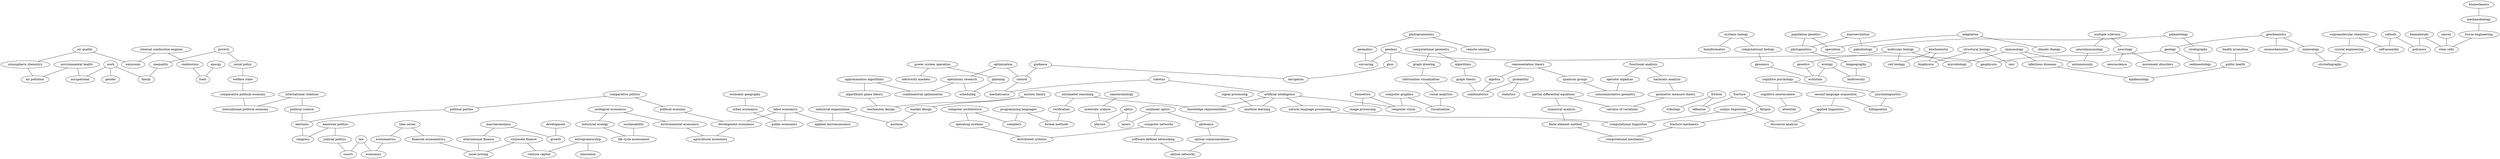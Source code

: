 strict graph "" {
	node [label="\N"];
	1037	[id=1037,
		label=work,
		level=3,
		pos="-20919.471969422983,10854.437411212586",
		weight=0];
	4829	[id=4829,
		label=occupational,
		level=3,
		pos="-20169.666183201756,12041.843129619194",
		weight=0];
	1037 -- 4829	[level=20];
	1351	[id=1351,
		label=gender,
		level=5,
		pos="-21948.52810052362,11749.111910366153",
		weight=0];
	1037 -- 1351	[level=20];
	2903	[id=2903,
		label=family,
		level=3,
		pos="-20316.61803172772,9701.111286228317",
		weight=0];
	1037 -- 2903	[level=20];
	14	[id=14,
		label="labor economics",
		level=1,
		pos="-10814.005778341572,8105.266777822127",
		weight=0];
	4794	[id=4794,
		label="applied microeconomics",
		level=1,
		pos="-11952.608673939789,6850.5927720570035",
		weight=0];
	14 -- 4794	[level=18];
	974	[id=974,
		label="public economics",
		level=5,
		pos="-12184.239256656185,7532.171011184706",
		weight=0];
	14 -- 974	[level=19];
	1519	[id=1519,
		label="development economics",
		level=1,
		pos="-11506.791486323713,9133.076842356144",
		weight=0];
	14 -- 1519	[level=18];
	2574	[id=2574,
		label="auction theory",
		level=1,
		pos="-8685.762483272572,5654.6797950178525",
		weight=0];
	3514	[id=3514,
		label="mechanism design",
		level=1,
		pos="-7714.875317821971,5580.586214614743",
		weight=0];
	2574 -- 3514	[level=19];
	456	[id=456,
		label="market design",
		level=1,
		pos="-10178.587139292813,5459.489519942227",
		weight=0];
	2574 -- 456	[level=19];
	2068	[id=2068,
		label=macroeconomics,
		level=5,
		pos="-8179.280111589598,23699.453254450094",
		weight=0];
	3171	[id=3171,
		label="international finance",
		level=5,
		pos="-8358.073231478718,22142.00581687884",
		weight=0];
	2068 -- 3171	[level=9];
	704	[id=704,
		label=growth,
		level=5,
		pos="-7238.964208120439,22614.094933476867",
		weight=0];
	2068 -- 704	[level=9];
	23	[id=23,
		label=geodesy,
		level=1,
		pos="-5368.14358263765,-2704.5403502288223",
		weight=0];
	1080	[id=1080,
		label=gnss,
		level=1,
		pos="-5265.113024903495,-344.5371511727176",
		weight=0];
	23 -- 1080	[level=19];
	4955	[id=4955,
		label=surveying,
		level=5,
		pos="-2610.105397585973,-3735.444259067224",
		weight=0];
	23 -- 4955	[level=20];
	4092	[id=4092,
		label=geophysics,
		level=1,
		pos="-6058.695797117739,-4037.386115843787",
		weight=0];
	23 -- 4092	[level=19];
	2071	[id=2071,
		label="computational geometry",
		level=4,
		pos="7351.295754392126,16532.07732079274",
		weight=0];
	3206	[id=3206,
		label=algorithms,
		level=4,
		pos="7239.177654802656,17936.13404479998",
		weight=0];
	2071 -- 3206	[level=19];
	3250	[id=3250,
		label="graph drawing",
		level=4,
		pos="6550.412955317788,14855.08556096202",
		weight=0];
	2071 -- 3250	[level=19];
	1050	[id=1050,
		label="power system operation",
		level=5,
		pos="-8588.030615933829,2757.1198003438326",
		weight=0];
	4222	[id=4222,
		label="electricity markets",
		level=5,
		pos="-10602.270561712743,1733.3676514332633",
		weight=0];
	1050 -- 4222	[level=14];
	3724	[id=3724,
		label=planning,
		level=5,
		pos="-7125.0278817818335,3549.0198145531954",
		weight=0];
	1050 -- 3724	[level=15];
	3611	[id=3611,
		label="computer architecture",
		level=2,
		pos="12290.20374730234,-953.093247107867",
		weight=0];
	1730	[id=1730,
		label="operating systems",
		level=2,
		pos="13817.736344005134,-1443.3426871053834",
		weight=0];
	3611 -- 1730	[level=19];
	4940	[id=4940,
		label=compilers,
		level=2,
		pos="11035.893974634502,-532.3192053000976",
		weight=0];
	3611 -- 4940	[level=19];
	4124	[id=4124,
		label="cognitive psychology",
		level=5,
		pos="14384.445335030663,10392.392733558783",
		weight=0];
	544	[id=544,
		label="cognitive neuroscience",
		level=5,
		pos="15146.964385334924,11633.731075577527",
		weight=0];
	4124 -- 544	[level=20];
	4214	[id=4214,
		label=psycholinguistics,
		level=5,
		pos="13347.52602250926,9448.386069100647",
		weight=0];
	4124 -- 4214	[level=20];
	40	[id=40,
		label=attention,
		level=5,
		pos="16048.204750273233,12514.282885410114",
		weight=0];
	544 -- 40	[level=18];
	1059	[id=1059,
		label="automated reasoning",
		level=2,
		pos="6556.921950431011,3709.209767299494",
		weight=0];
	2851	[id=2851,
		label=verification,
		level=2,
		pos="7363.654725794022,2333.162216266835",
		weight=0];
	1059 -- 2851	[level=12];
	3430	[id=3430,
		label="knowledge representation",
		level=2,
		pos="4916.68917967263,4794.238162521058",
		weight=0];
	1059 -- 3430	[level=18];
	1576	[id=1576,
		label="environmental health",
		level=3,
		pos="-19861.104965078564,12742.573236218328",
		weight=0];
	1576 -- 4829	[level=15];
	4569	[id=4569,
		label="air pollution",
		level=4,
		pos="-19377.694973165035,13392.584082410247",
		weight=0];
	1576 -- 4569	[level=13];
	46	[id=46,
		label="molecular biology",
		level=4,
		pos="5140.82040436524,-18716.61258125554",
		weight=0];
	3367	[id=3367,
		label="cell biology",
		level=5,
		pos="6841.816724789122,-18504.742109994222",
		weight=0];
	46 -- 3367	[level=16];
	850	[id=850,
		label=genetics,
		level=4,
		pos="4660.466392150259,-17105.60414918267",
		weight=0];
	46 -- 850	[level=15];
	425	[id=425,
		label=microbiology,
		level=4,
		pos="4063.69505287122,-19688.600531673976",
		weight=0];
	46 -- 425	[level=12];
	560	[id=560,
		label="health promotion",
		level=5,
		pos="2648.3273080854356,-25184.28523818224",
		weight=0];
	4891	[id=4891,
		label="public health",
		level=5,
		pos="2776.9201490794258,-24226.83085027813",
		weight=0];
	560 -- 4891	[level=20];
	4149	[id=4149,
		label="nonlinear optics",
		level=4,
		pos="23743.93499755842,-2423.836828073366",
		weight=0];
	96	[id=96,
		label=photonics,
		level=4,
		pos="22223.303086523556,-2612.52215824275",
		weight=0];
	4149 -- 96	[level=20];
	810	[id=810,
		label=lasers,
		level=4,
		pos="24538.046577763333,-1302.8727495087758",
		weight=0];
	4149 -- 810	[level=19];
	4662	[id=4662,
		label=colloids,
		level=4,
		pos="-17329.98712987859,-9904.130253675752",
		weight=0];
	2401	[id=2401,
		label="self-assembly",
		level=4,
		pos="-16826.93024091335,-8814.524485041138",
		weight=0];
	4662 -- 2401	[level=19];
	3501	[id=3501,
		label=polymers,
		level=4,
		pos="-17506.449205456916,-11316.846130298507",
		weight=0];
	4662 -- 3501	[level=19];
	2974	[id=2974,
		label=navigation,
		level=1,
		pos="-3467.2882672175474,1044.2807090733806",
		weight=0];
	1080 -- 2974	[level=17];
	2617	[id=2617,
		label="comparative politics",
		level=1,
		pos="-10443.294570817985,11294.482839438075",
		weight=0];
	1656	[id=1656,
		label="political parties",
		level=1,
		pos="-11118.425702659868,12526.518149211313",
		weight=0];
	2617 -- 1656	[level=16];
	843	[id=843,
		label="political economy",
		level=1,
		pos="-10709.87722179903,10077.132870923037",
		weight=0];
	2617 -- 843	[level=12];
	4153	[id=4153,
		label=fracture,
		level=5,
		pos="21044.555593467405,23468.497434800192",
		weight=0];
	4284	[id=4284,
		label=fatigue,
		level=5,
		pos="20137.286161311335,24541.313320469373",
		weight=0];
	4153 -- 4284	[level=19];
	2517	[id=2517,
		label=adhesion,
		level=5,
		pos="21204.432919284976,22635.277714117547",
		weight=0];
	4153 -- 2517	[level=19];
	3643	[id=3643,
		label="structural biology",
		level=5,
		pos="9611.529170656342,-21128.393931177554",
		weight=0];
	4884	[id=4884,
		label=nmr,
		level=5,
		pos="10779.351083445841,-21211.745332473212",
		weight=0];
	3643 -- 4884	[level=12];
	1454	[id=1454,
		label=biophysics,
		level=5,
		pos="8666.106037234702,-20712.07173789623",
		weight=0];
	3643 -- 1454	[level=12];
	1084	[id=1084,
		label=paleontology,
		level=2,
		pos="-3090.137748841369,-9699.662406420313",
		weight=0];
	97	[id=97,
		label=stratigraphy,
		level=2,
		pos="-4335.877622089001,-7898.62566199732",
		weight=0];
	1084 -- 97	[level=20];
	3878	[id=3878,
		label=paleobiology,
		level=2,
		pos="-1958.071564335306,-10710.916604288626",
		weight=0];
	1084 -- 3878	[level=20];
	62	[id=62,
		label="ecological economics",
		level=5,
		pos="-14463.992488629116,9666.814052567926",
		weight=0];
	612	[id=612,
		label="environmental economics",
		level=4,
		pos="-13377.199052128914,9756.68777290752",
		weight=0];
	62 -- 612	[level=20];
	1124	[id=1124,
		label="industrial ecology",
		level=5,
		pos="-15270.697461702553,10240.770161071388",
		weight=0];
	62 -- 1124	[level=20];
	1086	[id=1086,
		label="international relations",
		level=2,
		pos="-14023.318683496698,13963.727267100938",
		weight=0];
	4338	[id=4338,
		label="political science",
		level=2,
		pos="-12994.220205497571,13593.540230489496",
		weight=0];
	1086 -- 4338	[level=13];
	457	[id=457,
		label="international political economy",
		level=2,
		pos="-15343.658138581255,13995.261763779448",
		weight=0];
	1086 -- 457	[level=20];
	1090	[id=1090,
		label=biomechanics,
		level=5,
		pos="-18627.371679865882,-17515.32863594191",
		weight=0];
	1702	[id=1702,
		label=mechanobiology,
		level=5,
		pos="-19350.478427527254,-16193.820091106165",
		weight=0];
	1090 -- 1702	[level=16];
	4676	[id=4676,
		label="corporate finance",
		level=5,
		pos="-10797.33225978986,21634.475716777353",
		weight=0];
	3026	[id=3026,
		label="asset pricing",
		level=5,
		pos="-9666.01699107728,21109.63902897175",
		weight=0];
	4676 -- 3026	[level=18];
	3066	[id=3066,
		label="venture capital",
		level=5,
		pos="-12104.345555885235,21492.457446405297",
		weight=0];
	4676 -- 3066	[level=18];
	1096	[id=1096,
		label=adaptation,
		level=5,
		pos="-3051.0329540795406,-14651.122675696011",
		weight=0];
	327	[id=327,
		label="climate change",
		level=5,
		pos="-2697.482015382994,-13914.449913586559",
		weight=0];
	1096 -- 327	[level=20];
	4001	[id=4001,
		label=speciation,
		level=5,
		pos="-2350.558777496491,-15136.646184510895",
		weight=0];
	1096 -- 4001	[level=16];
	586	[id=586,
		label="time series",
		level=4,
		pos="-8701.706769226774,19506.893149443324",
		weight=0];
	2723	[id=2723,
		label=econometrics,
		level=4,
		pos="-8216.757429787032,18939.976499122193",
		weight=0];
	586 -- 2723	[level=12];
	4452	[id=4452,
		label="financial econometrics",
		level=4,
		pos="-8568.647130704892,20360.981734263325",
		weight=0];
	586 -- 4452	[level=20];
	1617	[id=1617,
		label=development,
		level=5,
		pos="-6546.274884808479,22777.275575652882",
		weight=0];
	1617 -- 704	[level=19];
	2644	[id=2644,
		label=entrepreneurship,
		level=5,
		pos="-13291.50703437234,21533.934619859137",
		weight=0];
	431	[id=431,
		label=innovation,
		level=5,
		pos="-13113.2121373982,22505.26077179555",
		weight=0];
	2644 -- 431	[level=20];
	2644 -- 3066	[level=18];
	597	[id=597,
		label="population genetics",
		level=5,
		pos="-880.3777527699466,-14070.566491994847",
		weight=0];
	1327	[id=1327,
		label=phylogenetics,
		level=2,
		pos="5.535064141133869,-12659.277769304348",
		weight=0];
	597 -- 1327	[level=20];
	597 -- 4001	[level=16];
	86	[id=86,
		label="air quality",
		level=4,
		pos="-18430.36541478336,15382.951613857636",
		weight=0];
	1352	[id=1352,
		label=emissions,
		level=5,
		pos="-18539.849344934857,16300.758861706152",
		weight=0];
	86 -- 1352	[level=16];
	334	[id=334,
		label="atmospheric chemistry",
		level=4,
		pos="-18960.65061063527,14439.66211402195",
		weight=0];
	86 -- 334	[level=18];
	1625	[id=1625,
		label="multiple sclerosis",
		level=5,
		pos="-841.0486240766083,-21889.4839472826",
		weight=0];
	3683	[id=3683,
		label=neurology,
		level=5,
		pos="-1627.5987156845822,-23049.63035250393",
		weight=0];
	1625 -- 3683	[level=14];
	3868	[id=3868,
		label=neuroimmunology,
		level=5,
		pos="823.7949070747025,-21917.074748797357",
		weight=0];
	1625 -- 3868	[level=14];
	91	[id=91,
		label="signal processing",
		level=5,
		pos="4462.275339359454,2578.819131214128",
		weight=0];
	4539	[id=4539,
		label="machine learning",
		level=5,
		pos="3609.479590224268,3954.479450426555",
		weight=0];
	91 -- 4539	[level=17];
	3164	[id=3164,
		label=energy,
		level=5,
		pos="-17859.33529903433,18573.26781528804",
		weight=0];
	4587	[id=4587,
		label=fuels,
		level=5,
		pos="-18716.962534585495,18636.979227747175",
		weight=0];
	3164 -- 4587	[level=12];
	3897	[id=3897,
		label="optical communications",
		level=3,
		pos="20735.76495653073,-2175.9276390369587",
		weight=0];
	96 -- 3897	[level=20];
	2963	[id=2963,
		label=sedimentology,
		level=2,
		pos="-5588.220085375447,-7050.162865878432",
		weight=0];
	97 -- 2963	[level=12];
	3171 -- 3026	[level=18];
	4093	[id=4093,
		label="agricultural economics",
		level=4,
		pos="-12175.084370698898,9735.217484854233",
		weight=0];
	612 -- 4093	[level=16];
	4821	[id=4821,
		label="life cycle assessment",
		level=5,
		pos="-16262.992614663386,10565.230979242651",
		weight=0];
	1124 -- 4821	[level=15];
	3174	[id=3174,
		label=ecology,
		level=3,
		pos="3976.3188591082985,-14524.047033929959",
		weight=0];
	4494	[id=4494,
		label=biodiversity,
		level=3,
		pos="2523.932762684348,-13658.64046447442",
		weight=0];
	3174 -- 4494	[level=19];
	2509	[id=2509,
		label=evolution,
		level=3,
		pos="4034.1395517010965,-15909.812127478463",
		weight=0];
	3174 -- 2509	[level=16];
	1639	[id=1639,
		label=poverty,
		level=2,
		pos="-18459.447052859567,11022.203899296403",
		weight=0];
	2241	[id=2241,
		label="social policy",
		level=2,
		pos="-17806.113299604425,12066.124413782229",
		weight=0];
	1639 -- 2241	[level=17];
	4376	[id=4376,
		label=inequality,
		level=3,
		pos="-19186.610582806323,10097.453585377823",
		weight=0];
	1639 -- 4376	[level=17];
	2151	[id=2151,
		label=geochemistry,
		level=2,
		pos="-7868.671282308735,-4882.953242763437",
		weight=0];
	183	[id=183,
		label=mineralogy,
		level=3,
		pos="-9595.652054773893,-4674.416300823347",
		weight=0];
	2151 -- 183	[level=17];
	1783	[id=1783,
		label=geology,
		level=1,
		pos="-6288.9094546004,-5277.434712324438",
		weight=0];
	2151 -- 1783	[level=17];
	1908	[id=1908,
		label=cosmochemistry,
		level=5,
		pos="-9272.138203085602,-5586.519430119819",
		weight=0];
	2151 -- 1908	[level=17];
	2665	[id=2665,
		label="approximation algorithms",
		level=1,
		pos="-5397.32275484098,6613.348532038784",
		weight=0];
	4991	[id=4991,
		label="combinatorial optimization",
		level=1,
		pos="-4477.455015670945,5692.60340137343",
		weight=0];
	2665 -- 4991	[level=13];
	387	[id=387,
		label="algorithmic game theory",
		level=1,
		pos="-6719.797200659973,5490.944285689043",
		weight=0];
	2665 -- 387	[level=16];
	4900	[id=4900,
		label=neuroscience,
		level=5,
		pos="-2584.506467335111,-23727.38491056066",
		weight=0];
	3683 -- 4900	[level=19];
	2857	[id=2857,
		label="movement disorders",
		level=5,
		pos="-1707.7908931780914,-24264.258896237585",
		weight=0];
	3683 -- 2857	[level=17];
	3185	[id=3185,
		label=law,
		level=3,
		pos="-9308.260263227812,17461.03919382878",
		weight=0];
	3855	[id=3855,
		label=economics,
		level=4,
		pos="-8453.15251075654,18188.253703371432",
		weight=0];
	3185 -- 3855	[level=15];
	2923	[id=2923,
		label=courts,
		level=3,
		pos="-9196.488965214512,16179.623346350321",
		weight=0];
	3185 -- 2923	[level=18];
	3187	[id=3187,
		label=sustainability,
		level=5,
		pos="-16894.776466796513,9786.555300852653",
		weight=0];
	3187 -- 4821	[level=16];
	3701	[id=3701,
		label=photogrammetry,
		level=5,
		pos="1319.717897158147,-5415.349424912907",
		weight=0];
	4770	[id=4770,
		label="remote sensing",
		level=5,
		pos="2951.8174994923243,-5380.238519762203",
		weight=0];
	3701 -- 4770	[level=13];
	710	[id=710,
		label=geomatics,
		level=5,
		pos="-560.7816432506804,-4659.335711937881",
		weight=0];
	3701 -- 710	[level=13];
	1841	[id=1841,
		label=bilingualism,
		level=5,
		pos="12190.154692211408,8951.275603791897",
		weight=0];
	4214 -- 1841	[level=19];
	4427	[id=4427,
		label=elections,
		level=2,
		pos="-12192.526236083531,13154.117339340466",
		weight=0];
	1656 -- 4427	[level=16];
	1663	[id=1663,
		label=probability,
		level=5,
		pos="8288.356118984695,20562.14462833499",
		weight=0];
	4755	[id=4755,
		label=statistics,
		level=5,
		pos="7100.996118597092,20550.535607168436",
		weight=0];
	1663 -- 4755	[level=18];
	916	[id=916,
		label=combinatorics,
		level=5,
		pos="8850.793916000299,19727.270167941075",
		weight=0];
	1663 -- 916	[level=18];
	130	[id=130,
		label="functional analysis",
		level=5,
		pos="14402.115527702425,18466.641485525037",
		weight=0];
	1691	[id=1691,
		label="harmonic analysis",
		level=5,
		pos="14965.184508326649,19348.567423429115",
		weight=0];
	130 -- 1691	[level=20];
	373	[id=373,
		label="operator algebras",
		level=5,
		pos="13376.484788038608,18332.65571983022",
		weight=0];
	130 -- 373	[level=20];
	2179	[id=2179,
		label="systems biology",
		level=5,
		pos="444.91556023417104,-18254.07697654404",
		weight=0];
	1817	[id=1817,
		label="computational biology",
		level=5,
		pos="1886.0441217952175,-17605.479149929637",
		weight=0];
	2179 -- 1817	[level=14];
	337	[id=337,
		label=bioinformatics,
		level=5,
		pos="-503.65809388200705,-18545.15292785538",
		weight=0];
	2179 -- 337	[level=14];
	643	[id=643,
		label=nanotechnology,
		level=5,
		pos="25957.781623907005,2202.4352152811653",
		weight=0];
	364	[id=364,
		label="materials science",
		level=5,
		pos="25952.917012991133,1322.6222521297025",
		weight=0];
	643 -- 364	[level=19];
	1713	[id=1713,
		label="graph theory",
		level=5,
		pos="7795.868265145169,19068.196390705845",
		weight=0];
	3206 -- 1713	[level=15];
	329	[id=329,
		label=scheduling,
		level=5,
		pos="-5094.49580465793,3842.4844474911997",
		weight=0];
	3724 -- 329	[level=15];
	4748	[id=4748,
		label=friction,
		level=5,
		pos="20520.785567951498,21556.960534400838",
		weight=0];
	946	[id=946,
		label=tribology,
		level=5,
		pos="19386.472000835132,20749.78244800615",
		weight=0];
	4748 -- 946	[level=16];
	4748 -- 2517	[level=19];
	145	[id=145,
		label="computer networks",
		level=3,
		pos="16732.824203910994,-1890.0194785178435",
		weight=0];
	2253	[id=2253,
		label="software defined networking",
		level=3,
		pos="18200.18286303748,-1681.1849812871922",
		weight=0];
	145 -- 2253	[level=16];
	972	[id=972,
		label="distributed systems",
		level=3,
		pos="15414.523092229207,-1725.4233120223007",
		weight=0];
	145 -- 972	[level=15];
	2197	[id=2197,
		label="industrial organization",
		level=1,
		pos="-12163.5464396294,5329.1781856864345",
		weight=0];
	2197 -- 4794	[level=18];
	2536	[id=2536,
		label=auctions,
		level=1,
		pos="-11005.080930840542,5054.258056085613",
		weight=0];
	2197 -- 2536	[level=8];
	3222	[id=3222,
		label=guidance,
		level=1,
		pos="-1677.5398391799954,2376.8241370337937",
		weight=0];
	3898	[id=3898,
		label=control,
		level=1,
		pos="-766.5005122968931,4424.20492118645",
		weight=0];
	3222 -- 3898	[level=19];
	3222 -- 2974	[level=17];
	3734	[id=3734,
		label="corpus linguistics",
		level=5,
		pos="7111.517153462228,7930.543836981018",
		weight=0];
	892	[id=892,
		label="computational linguistics",
		level=5,
		pos="5895.312117620123,7140.402168843837",
		weight=0];
	3734 -- 892	[level=16];
	2503	[id=2503,
		label="discourse analysis",
		level=5,
		pos="8150.625111873129,8843.635097150514",
		weight=0];
	3734 -- 2503	[level=14];
	664	[id=664,
		label="computer graphics",
		level=3,
		pos="3619.794541263273,8146.208079036076",
		weight=0];
	2487	[id=2487,
		label="computer vision",
		level=3,
		pos="3310.3805110723088,7163.940744440256",
		weight=0];
	664 -- 2487	[level=16];
	1472	[id=1472,
		label=visualization,
		level=3,
		pos="3692.5399417666235,10196.735744930544",
		weight=0];
	664 -- 1472	[level=12];
	1360	[id=1360,
		label="geometric measure theory",
		level=5,
		pos="14786.909033632055,20679.434906067363",
		weight=0];
	1691 -- 1360	[level=13];
	2207	[id=2207,
		label=robotics,
		level=1,
		pos="1706.2090611202086,5321.968094001122",
		weight=0];
	1786	[id=1786,
		label="artificial intelligence",
		level=1,
		pos="3343.5481576450807,5627.539298137892",
		weight=0];
	2207 -- 1786	[level=15];
	4447	[id=4447,
		label=mechatronics,
		level=1,
		pos="109.82986024202188,4853.632099853596",
		weight=0];
	2207 -- 4447	[level=9];
	2723 -- 3855	[level=13];
	1390	[id=1390,
		label="tissue engineering",
		level=5,
		pos="-19300.318357002452,-15024.134861987925",
		weight=0];
	1702 -- 1390	[level=19];
	1713 -- 916	[level=18];
	3269	[id=3269,
		label="information visualization",
		level=4,
		pos="4065.7070156908276,13894.628081906",
		weight=0];
	3250 -- 3269	[level=19];
	2504	[id=2504,
		label=crystallography,
		level=3,
		pos="-11557.54531532693,-4879.349243641667",
		weight=0];
	183 -- 2504	[level=18];
	3911	[id=3911,
		label="fracture mechanics",
		level=5,
		pos="19108.821646664706,24271.592459702297",
		weight=0];
	4284 -- 3911	[level=19];
	2303	[id=2303,
		label="welfare state",
		level=2,
		pos="-16899.699504825145,12686.331121317056",
		weight=0];
	2241 -- 2303	[level=15];
	1730 -- 972	[level=17];
	3964	[id=3964,
		label="visual analytics",
		level=3,
		pos="3849.577819626212,12649.16829779297",
		weight=0];
	3269 -- 3964	[level=14];
	710 -- 4955	[level=20];
	4475	[id=4475,
		label="optical networks",
		level=3,
		pos="19355.957717562025,-1932.5286293009538",
		weight=0];
	2253 -- 4475	[level=19];
	2255	[id=2255,
		label=macroevolution,
		level=2,
		pos="-1371.2557322963853,-11446.796135104605",
		weight=0];
	2255 -- 3878	[level=17];
	2255 -- 1327	[level=20];
	1967	[id=1967,
		label="computational mechanics",
		level=5,
		pos="19167.487540538143,23103.45893356803",
		weight=0];
	3911 -- 1967	[level=15];
	2786	[id=2786,
		label="programming languages",
		level=2,
		pos="9472.080515203505,306.1329773410187",
		weight=0];
	2786 -- 4940	[level=15];
	4537	[id=4537,
		label="formal methods",
		level=2,
		pos="8270.92904686563,1069.8823886367597",
		weight=0];
	2786 -- 4537	[level=15];
	738	[id=738,
		label="second language acquisition",
		level=5,
		pos="10759.966631906082,8861.296694718198",
		weight=0];
	738 -- 1841	[level=20];
	4479	[id=4479,
		label="applied linguistics",
		level=5,
		pos="9261.401206398892,9194.596946429987",
		weight=0];
	738 -- 4479	[level=20];
	1763	[id=1763,
		label="internal combustion engines",
		level=5,
		pos="-18795.273655490382,17152.798221197743",
		weight=0];
	1763 -- 1352	[level=14];
	476	[id=476,
		label=combustion,
		level=5,
		pos="-19637.796480166387,17808.087986346894",
		weight=0];
	1763 -- 476	[level=18];
	2794	[id=2794,
		label="supramolecular chemistry",
		level=3,
		pos="-15763.205050662265,-7876.499957055786",
		weight=0];
	3867	[id=3867,
		label="crystal engineering",
		level=3,
		pos="-13718.231634071251,-6524.699468452527",
		weight=0];
	2794 -- 3867	[level=18];
	2794 -- 2401	[level=18];
	4842	[id=4842,
		label="partial differential equations",
		level=5,
		pos="15522.959130373005,23053.98328201408",
		weight=0];
	2408	[id=2408,
		label="calculus of variations",
		level=5,
		pos="14809.35020738773,21661.742512954756",
		weight=0];
	4842 -- 2408	[level=20];
	2937	[id=2937,
		label="numerical analysis",
		level=5,
		pos="16577.8037967974,22853.36587893412",
		weight=0];
	4842 -- 2937	[level=16];
	4338 -- 4427	[level=16];
	4853	[id=4853,
		label=immunology,
		level=4,
		pos="3781.7739253084287,-20899.880903672933",
		weight=0];
	798	[id=798,
		label="infectious diseases",
		level=5,
		pos="3509.3711286181237,-22076.32370381192",
		weight=0];
	4853 -- 798	[level=18];
	4995	[id=4995,
		label=autoimmunity,
		level=4,
		pos="2390.7203628696584,-21665.55437136615",
		weight=0];
	4853 -- 4995	[level=18];
	4853 -- 425	[level=18];
	1783 -- 2963	[level=13];
	1783 -- 4092	[level=15];
	2865	[id=2865,
		label="natural language processing",
		level=5,
		pos="4520.475408763005,6317.417800398176",
		weight=0];
	1786 -- 2865	[level=15];
	1786 -- 3430	[level=18];
	1786 -- 2487	[level=16];
	1786 -- 4539	[level=17];
	4942	[id=4942,
		label="comparative political economy",
		level=2,
		pos="-16072.270300132795,12859.40056847802",
		weight=0];
	2303 -- 4942	[level=14];
	263	[id=263,
		label=biochemistry,
		level=5,
		pos="7941.374596141733,-19384.52511010999",
		weight=0];
	263 -- 3367	[level=16];
	263 -- 1454	[level=15];
	3340	[id=3340,
		label=optics,
		level=5,
		pos="25406.17827936919,-839.6977834871145",
		weight=0];
	3340 -- 810	[level=13];
	2495	[id=2495,
		label=physics,
		level=5,
		pos="25632.18367720004,182.22613481883377",
		weight=0];
	3340 -- 2495	[level=20];
	272	[id=272,
		label="economic geography",
		level=5,
		pos="-14208.131411031523,6435.148009784536",
		weight=0];
	4386	[id=4386,
		label="urban economics",
		level=5,
		pos="-13515.074728006872,7153.109638489303",
		weight=0];
	272 -- 4386	[level=20];
	4376 -- 2903	[level=16];
	3887	[id=3887,
		label=genomics,
		level=5,
		pos="3227.46202261127,-16746.458819222364",
		weight=0];
	1817 -- 3887	[level=15];
	3867 -- 2504	[level=18];
	3868 -- 4995	[level=16];
	285	[id=285,
		label=optimization,
		level=1,
		pos="-2185.286002624059,4615.37333772005",
		weight=0];
	285 -- 3898	[level=19];
	835	[id=835,
		label="operations research",
		level=1,
		pos="-3752.8142294269715,4438.719745660927",
		weight=0];
	285 -- 835	[level=14];
	2336	[id=2336,
		label=epidemiology,
		level=5,
		pos="2990.277204804238,-23361.27857908169",
		weight=0];
	798 -- 2336	[level=16];
	4891 -- 2336	[level=20];
	4386 -- 974	[level=20];
	2851 -- 4537	[level=15];
	2852	[id=2852,
		label="representation theory",
		level=5,
		pos="10672.829633516852,19825.367746809716",
		weight=0];
	1341	[id=1341,
		label=algebra,
		level=5,
		pos="9779.008322428785,20148.257243285712",
		weight=0];
	2852 -- 1341	[level=17];
	1897	[id=1897,
		label="quantum groups",
		level=5,
		pos="11310.017864066196,18930.66772897762",
		weight=0];
	2852 -- 1897	[level=20];
	2858	[id=2858,
		label="american politics",
		level=3,
		pos="-9923.458063494529,13905.175811461182",
		weight=0];
	4442	[id=4442,
		label="judicial politics",
		level=3,
		pos="-9115.955683109629,15171.39417310859",
		weight=0];
	2858 -- 4442	[level=19];
	1444	[id=1444,
		label=congress,
		level=2,
		pos="-11033.032318348814,13723.865402417945",
		weight=0];
	2858 -- 1444	[level=17];
	4933	[id=4933,
		label=biogeography,
		level=2,
		pos="1491.0588577821736,-12655.967207105587",
		weight=0];
	1327 -- 4933	[level=20];
	3887 -- 2509	[level=15];
	2865 -- 892	[level=16];
	4406	[id=4406,
		label=biometrics,
		level=5,
		pos="2263.6332341173993,7859.11176960957",
		weight=0];
	4406 -- 2487	[level=20];
	980	[id=980,
		label="image processing",
		level=5,
		pos="1474.6166720052604,8693.880295194107",
		weight=0];
	4406 -- 980	[level=20];
	3897 -- 4475	[level=19];
	3898 -- 4447	[level=19];
	1341 -- 916	[level=18];
	831	[id=831,
		label=biomaterials,
		level=4,
		pos="-17899.03328683359,-12619.986855499783",
		weight=0];
	831 -- 3501	[level=19];
	4528	[id=4528,
		label="stem cells",
		level=5,
		pos="-18261.088364227384,-13963.338398269436",
		weight=0];
	831 -- 4528	[level=19];
	835 -- 329	[level=14];
	835 -- 4991	[level=14];
	4933 -- 4494	[level=19];
	843 -- 1519	[level=18];
	4427 -- 1444	[level=16];
	4942 -- 457	[level=20];
	334 -- 4569	[level=18];
	1360 -- 2408	[level=20];
	850 -- 2509	[level=15];
	4442 -- 2923	[level=19];
	4452 -- 3026	[level=20];
	970	[id=970,
		label="noncommutative geometry",
		level=5,
		pos="12286.474213650117,18485.6587821294",
		weight=0];
	1897 -- 970	[level=20];
	364 -- 2495	[level=20];
	1390 -- 4528	[level=19];
	373 -- 970	[level=16];
	3463	[id=3463,
		label="finite element method",
		level=5,
		pos="17745.29727784495,22709.521302033303",
		weight=0];
	2937 -- 3463	[level=20];
	3964 -- 1472	[level=14];
	4479 -- 2503	[level=19];
	387 -- 3514	[level=16];
	3463 -- 1967	[level=20];
	3979	[id=3979,
		label=cancer,
		level=5,
		pos="-17194.275511508975,-14730.807637456865",
		weight=0];
	3979 -- 4528	[level=14];
	456 -- 2536	[level=6];
	476 -- 4587	[level=18];
	1519 -- 4093	[level=18];
}
